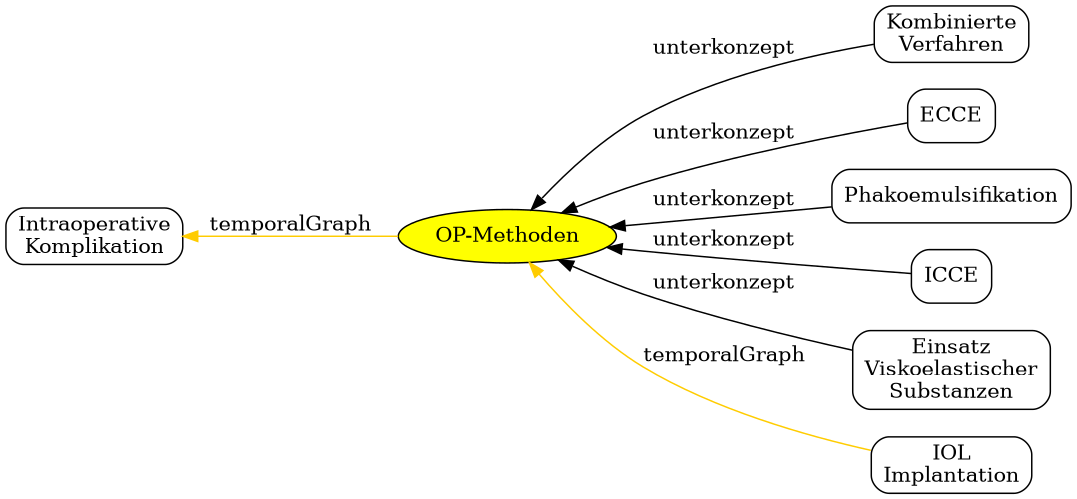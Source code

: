 digraph Konzeptuebersicht {
graph [size="7.18676193!" rankdir="RL"]
"Kombinierte Verfahren"[ URL="http://localhost:8080/KnowWE/Wiki.jsp?page=Kombinierte Verfahren" shape="box"  style="rounded" label="Kombinierte\nVerfahren\n" ];
"ECCE"[ URL="http://localhost:8080/KnowWE/Wiki.jsp?page=ECCE" shape="box"  style="rounded" label="ECCE" ];
"Phakoemulsifikation"[ URL="http://localhost:8080/KnowWE/Wiki.jsp?page=Phakoemulsifikation" shape="box"  style="rounded" label="Phakoemulsifikation" ];
"ICCE"[ URL="http://localhost:8080/KnowWE/Wiki.jsp?page=ICCE" shape="box"  style="rounded" label="ICCE" ];
"Einsatz Viskoelastischer Substanzen"[ URL="http://localhost:8080/KnowWE/Wiki.jsp?page=Einsatz Viskoelastischer Substanzen" shape="box"  style="rounded" label="Einsatz\nViskoelastischer\nSubstanzen\n" ];
"IOL Implantation"[ URL="http://localhost:8080/KnowWE/Wiki.jsp?page=IOL Implantation" shape="box"  style="rounded" label="IOL\nImplantation\n" ];
"OP-Methoden"[ URL="http://localhost:8080/KnowWE/Wiki.jsp?page=ForTestingOnly&concept=OP-Methoden" style="filled" fillcolor="yellow"  shape="ellipse" label="OP-Methoden"];
"Intraoperative Komplikation"[ URL="http://localhost:8080/KnowWE/Wiki.jsp?page=Intraoperative Komplikation" shape="box"  style="rounded" label="Intraoperative\nKomplikation\n" ];
"Kombinierte Verfahren" -> "OP-Methoden" [ label = "unterkonzept" arrowtail="normal"  color="black"  ];
"ECCE" -> "OP-Methoden" [ label = "unterkonzept" arrowtail="normal"  color="black"  ];
"ICCE" -> "OP-Methoden" [ label = "unterkonzept" arrowtail="normal"  color="black"  ];
"Phakoemulsifikation" -> "OP-Methoden" [ label = "unterkonzept" arrowtail="normal"  color="black"  ];
"Einsatz Viskoelastischer Substanzen" -> "OP-Methoden" [ label = "unterkonzept" arrowtail="normal"  color="black"  ];
"IOL Implantation" -> "OP-Methoden" [ label = "temporalGraph" arrowtail="normal"  color=" #FFCC00"  ];
"OP-Methoden" -> "Intraoperative Komplikation" [ label = "temporalGraph" arrowtail="normal"  color=" #FFCC00"  ];
}